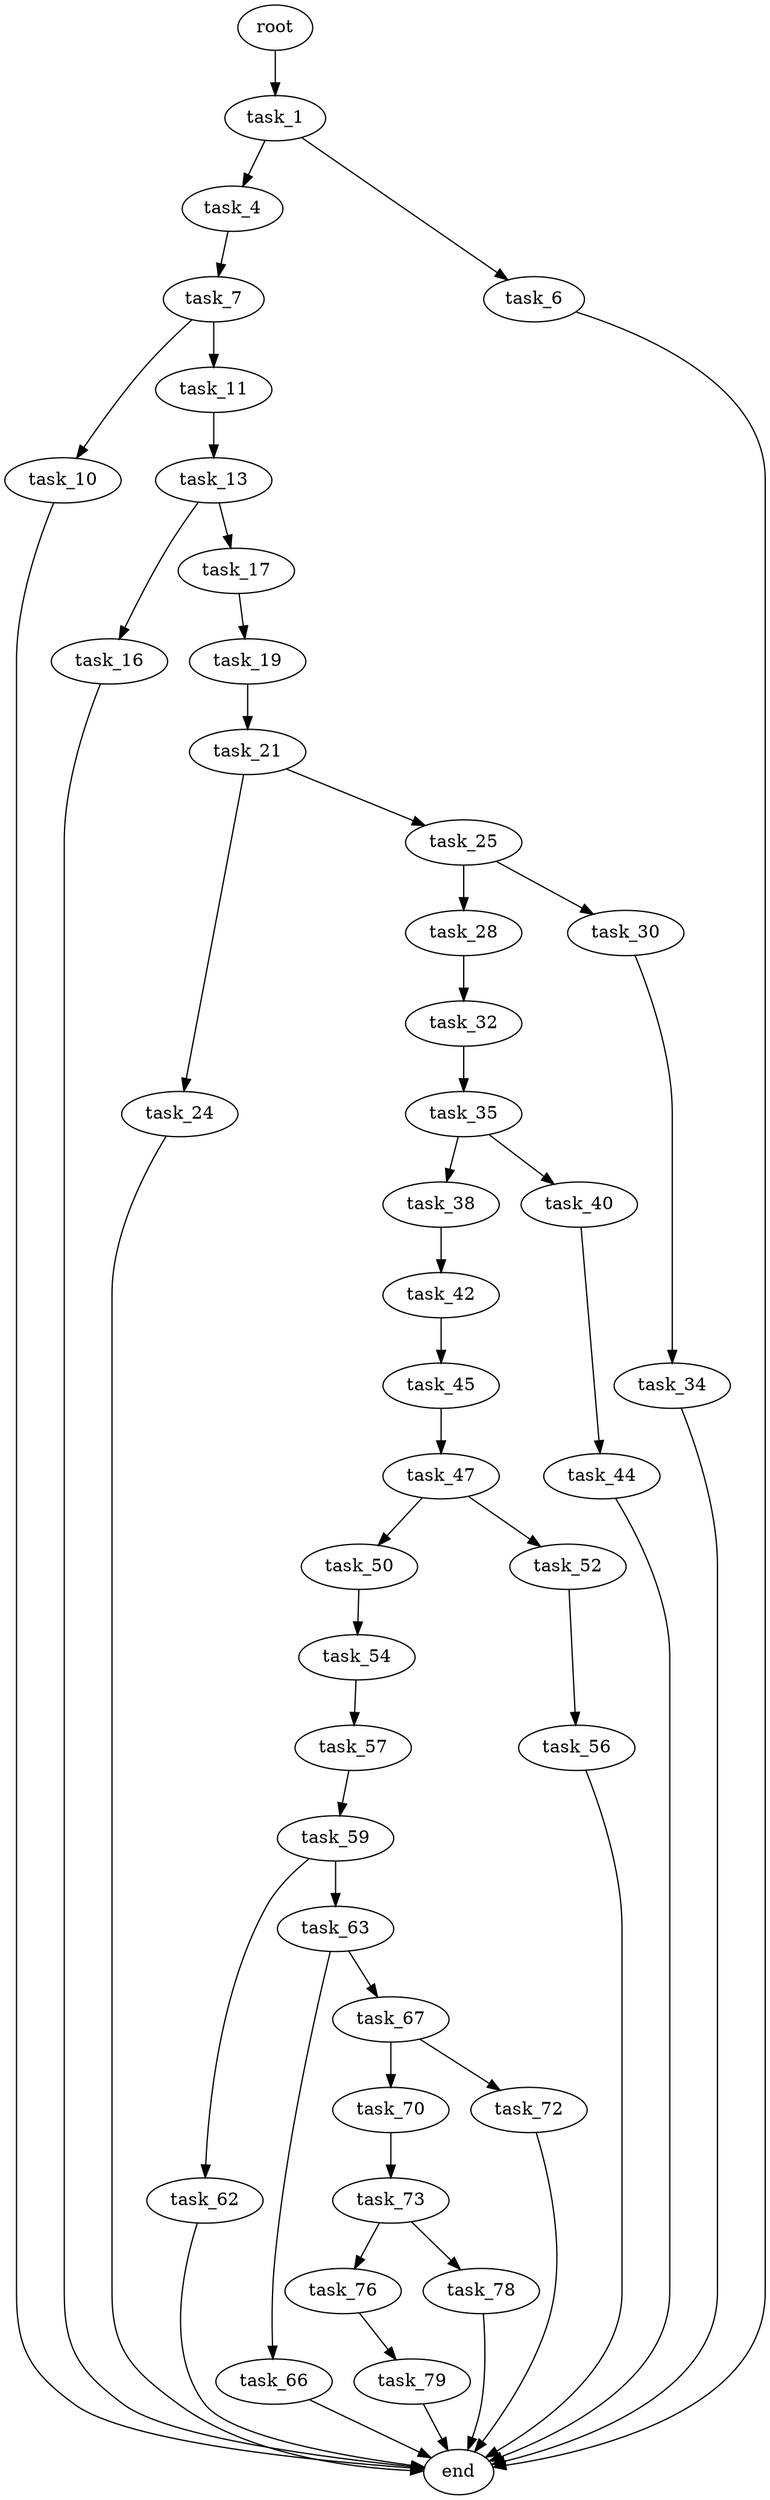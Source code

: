 digraph G {
  root [size="0.000000"];
  task_1 [size="10091469134.000000"];
  task_4 [size="8977129557.000000"];
  task_6 [size="68719476736.000000"];
  task_7 [size="231928233984.000000"];
  task_10 [size="373284975.000000"];
  task_11 [size="126728842235.000000"];
  task_13 [size="154425888841.000000"];
  task_16 [size="782757789696.000000"];
  task_17 [size="4430674158.000000"];
  task_19 [size="8589934592.000000"];
  task_21 [size="86744260029.000000"];
  task_24 [size="59811299638.000000"];
  task_25 [size="28991029248.000000"];
  task_28 [size="13413372980.000000"];
  task_30 [size="45927381552.000000"];
  task_32 [size="254868836417.000000"];
  task_34 [size="24695134435.000000"];
  task_35 [size="10981315049.000000"];
  task_38 [size="368293445632.000000"];
  task_40 [size="2451038653.000000"];
  task_42 [size="193142534998.000000"];
  task_44 [size="6765597677.000000"];
  task_45 [size="134217728000.000000"];
  task_47 [size="10333201522.000000"];
  task_50 [size="3468513327.000000"];
  task_52 [size="3362294231.000000"];
  task_54 [size="159718263952.000000"];
  task_56 [size="68719476736.000000"];
  task_57 [size="1075234341600.000000"];
  task_59 [size="68719476736.000000"];
  task_62 [size="186175228414.000000"];
  task_63 [size="48875963204.000000"];
  task_66 [size="68719476736.000000"];
  task_67 [size="1358662968.000000"];
  task_70 [size="464047984978.000000"];
  task_72 [size="810502203.000000"];
  task_73 [size="87800548298.000000"];
  task_76 [size="297195608330.000000"];
  task_78 [size="4923200696.000000"];
  task_79 [size="1111325922408.000000"];
  end [size="0.000000"];

  root -> task_1 [size="1.000000"];
  task_1 -> task_4 [size="411041792.000000"];
  task_1 -> task_6 [size="411041792.000000"];
  task_4 -> task_7 [size="209715200.000000"];
  task_6 -> end [size="1.000000"];
  task_7 -> task_10 [size="301989888.000000"];
  task_7 -> task_11 [size="301989888.000000"];
  task_10 -> end [size="1.000000"];
  task_11 -> task_13 [size="209715200.000000"];
  task_13 -> task_16 [size="411041792.000000"];
  task_13 -> task_17 [size="411041792.000000"];
  task_16 -> end [size="1.000000"];
  task_17 -> task_19 [size="134217728.000000"];
  task_19 -> task_21 [size="33554432.000000"];
  task_21 -> task_24 [size="134217728.000000"];
  task_21 -> task_25 [size="134217728.000000"];
  task_24 -> end [size="1.000000"];
  task_25 -> task_28 [size="75497472.000000"];
  task_25 -> task_30 [size="75497472.000000"];
  task_28 -> task_32 [size="209715200.000000"];
  task_30 -> task_34 [size="33554432.000000"];
  task_32 -> task_35 [size="838860800.000000"];
  task_34 -> end [size="1.000000"];
  task_35 -> task_38 [size="536870912.000000"];
  task_35 -> task_40 [size="536870912.000000"];
  task_38 -> task_42 [size="411041792.000000"];
  task_40 -> task_44 [size="75497472.000000"];
  task_42 -> task_45 [size="209715200.000000"];
  task_44 -> end [size="1.000000"];
  task_45 -> task_47 [size="209715200.000000"];
  task_47 -> task_50 [size="209715200.000000"];
  task_47 -> task_52 [size="209715200.000000"];
  task_50 -> task_54 [size="301989888.000000"];
  task_52 -> task_56 [size="75497472.000000"];
  task_54 -> task_57 [size="209715200.000000"];
  task_56 -> end [size="1.000000"];
  task_57 -> task_59 [size="679477248.000000"];
  task_59 -> task_62 [size="134217728.000000"];
  task_59 -> task_63 [size="134217728.000000"];
  task_62 -> end [size="1.000000"];
  task_63 -> task_66 [size="838860800.000000"];
  task_63 -> task_67 [size="838860800.000000"];
  task_66 -> end [size="1.000000"];
  task_67 -> task_70 [size="33554432.000000"];
  task_67 -> task_72 [size="33554432.000000"];
  task_70 -> task_73 [size="301989888.000000"];
  task_72 -> end [size="1.000000"];
  task_73 -> task_76 [size="75497472.000000"];
  task_73 -> task_78 [size="75497472.000000"];
  task_76 -> task_79 [size="838860800.000000"];
  task_78 -> end [size="1.000000"];
  task_79 -> end [size="1.000000"];
}
